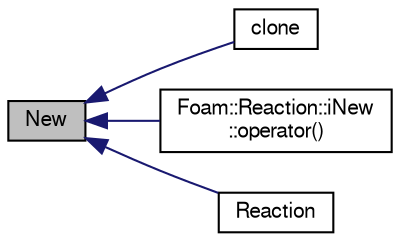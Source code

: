 digraph "New"
{
  bgcolor="transparent";
  edge [fontname="FreeSans",fontsize="10",labelfontname="FreeSans",labelfontsize="10"];
  node [fontname="FreeSans",fontsize="10",shape=record];
  rankdir="LR";
  Node520 [label="New",height=0.2,width=0.4,color="black", fillcolor="grey75", style="filled", fontcolor="black"];
  Node520 -> Node521 [dir="back",color="midnightblue",fontsize="10",style="solid",fontname="FreeSans"];
  Node521 [label="clone",height=0.2,width=0.4,color="black",URL="$a30330.html#aab6f023e63ed2a6a741cf2603e63143f",tooltip="Construct and return a clone with new speciesTable. "];
  Node520 -> Node522 [dir="back",color="midnightblue",fontsize="10",style="solid",fontname="FreeSans"];
  Node522 [label="Foam::Reaction::iNew\l::operator()",height=0.2,width=0.4,color="black",URL="$a30338.html#a2bd1dc4328df823d9cd0ed302469b9d9"];
  Node520 -> Node523 [dir="back",color="midnightblue",fontsize="10",style="solid",fontname="FreeSans"];
  Node523 [label="Reaction",height=0.2,width=0.4,color="black",URL="$a30330.html#a6a2ab9e9e201cefe207e626d646c2676",tooltip="Construct from dictionary. "];
}

